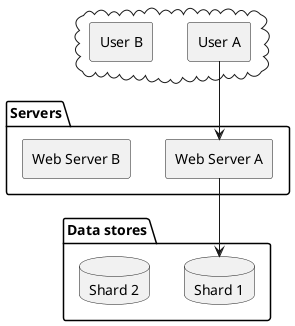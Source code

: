 @startuml
skinparam componentStyle rectangle

cloud {
  component "User A" as UA
  component "User B" as UB
}

package "Servers" {
  component "Web Server A" as WA
  component "Web Server B" as WB
}

package "Data stores" {
  database "Shard 1" as S1
  database "Shard 2" as S2
}

UA --> WA
WA --> S1
@enduml

